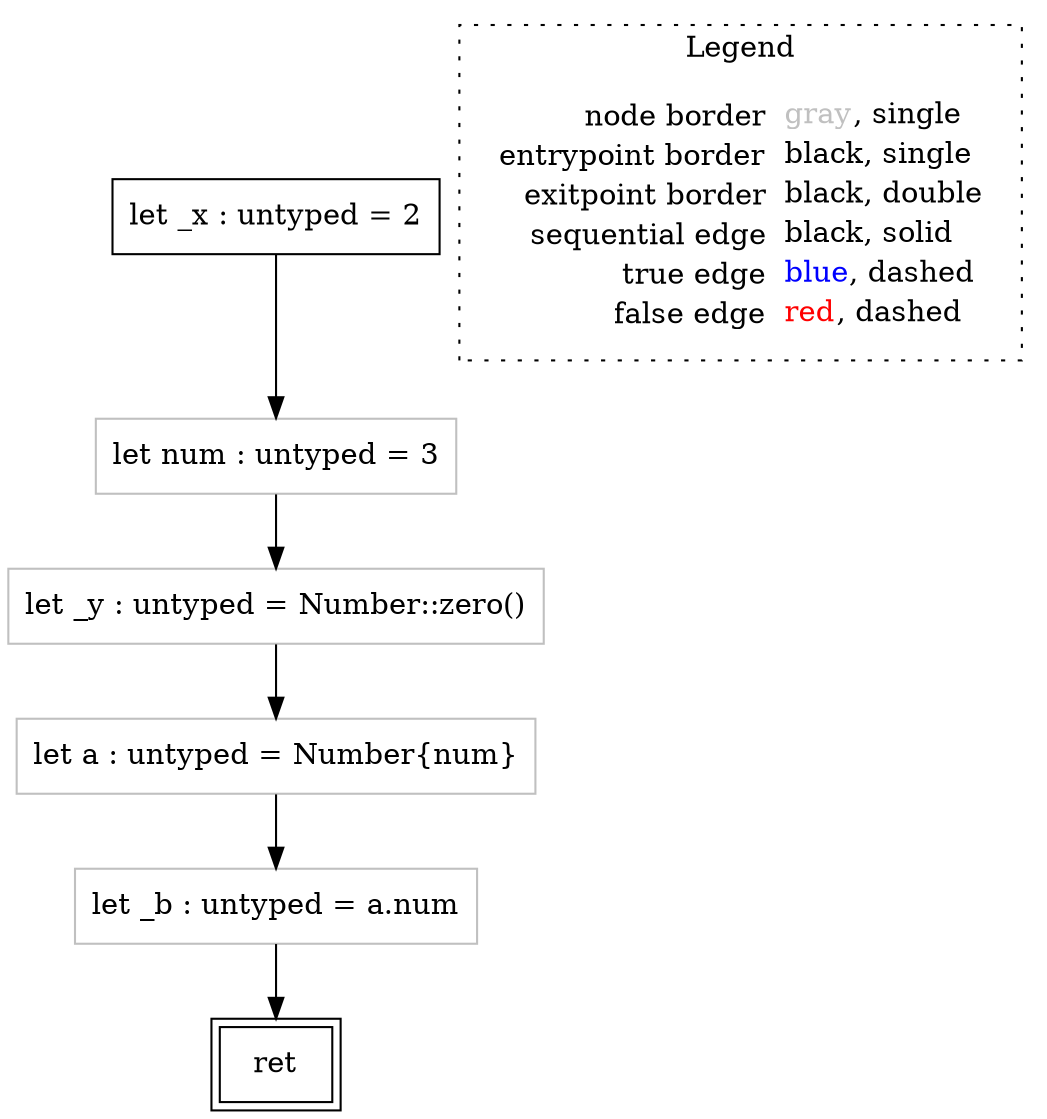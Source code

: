 digraph {
	"node0" [shape="rect",color="black",label=<let _x : untyped = 2>];
	"node1" [shape="rect",color="gray",label=<let num : untyped = 3>];
	"node2" [shape="rect",color="gray",label=<let _b : untyped = a.num>];
	"node3" [shape="rect",color="black",peripheries="2",label=<ret>];
	"node4" [shape="rect",color="gray",label=<let a : untyped = Number{num}>];
	"node5" [shape="rect",color="gray",label=<let _y : untyped = Number::zero()>];
	"node0" -> "node1" [color="black"];
	"node1" -> "node5" [color="black"];
	"node2" -> "node3" [color="black"];
	"node4" -> "node2" [color="black"];
	"node5" -> "node4" [color="black"];
subgraph cluster_legend {
	label="Legend";
	style=dotted;
	node [shape=plaintext];
	"legend" [label=<<table border="0" cellpadding="2" cellspacing="0" cellborder="0"><tr><td align="right">node border&nbsp;</td><td align="left"><font color="gray">gray</font>, single</td></tr><tr><td align="right">entrypoint border&nbsp;</td><td align="left"><font color="black">black</font>, single</td></tr><tr><td align="right">exitpoint border&nbsp;</td><td align="left"><font color="black">black</font>, double</td></tr><tr><td align="right">sequential edge&nbsp;</td><td align="left"><font color="black">black</font>, solid</td></tr><tr><td align="right">true edge&nbsp;</td><td align="left"><font color="blue">blue</font>, dashed</td></tr><tr><td align="right">false edge&nbsp;</td><td align="left"><font color="red">red</font>, dashed</td></tr></table>>];
}

}
